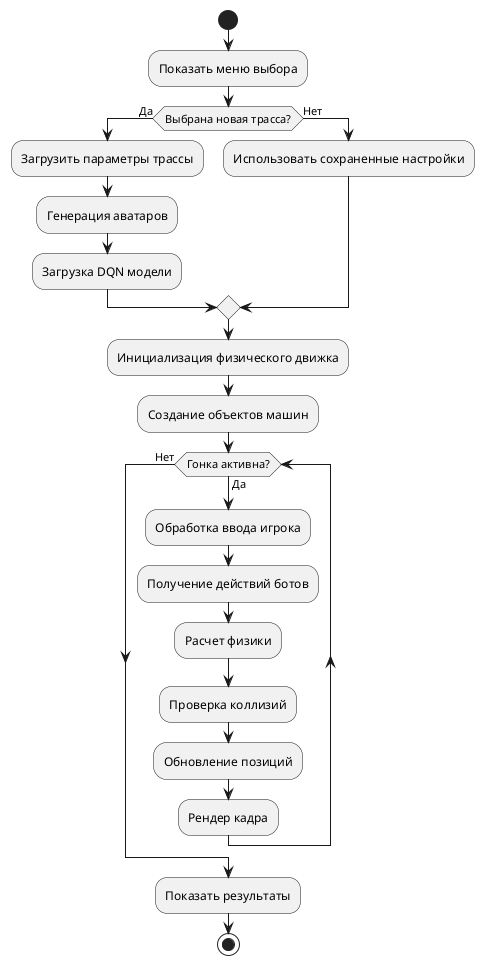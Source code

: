 @startuml
start
:Показать меню выбора;
if (Выбрана новая трасса?) then (Да)
  :Загрузить параметры трассы;
  :Генерация аватаров;
  :Загрузка DQN модели;
else (Нет)
  :Использовать сохраненные настройки;
endif
:Инициализация физического движка;
:Создание объектов машин;
while (Гонка активна?) is (Да)
  :Обработка ввода игрока;
  :Получение действий ботов;
  :Расчет физики;
  :Проверка коллизий;
  :Обновление позиций;
  :Рендер кадра;
endwhile (Нет)
:Показать результаты;
stop
@enduml